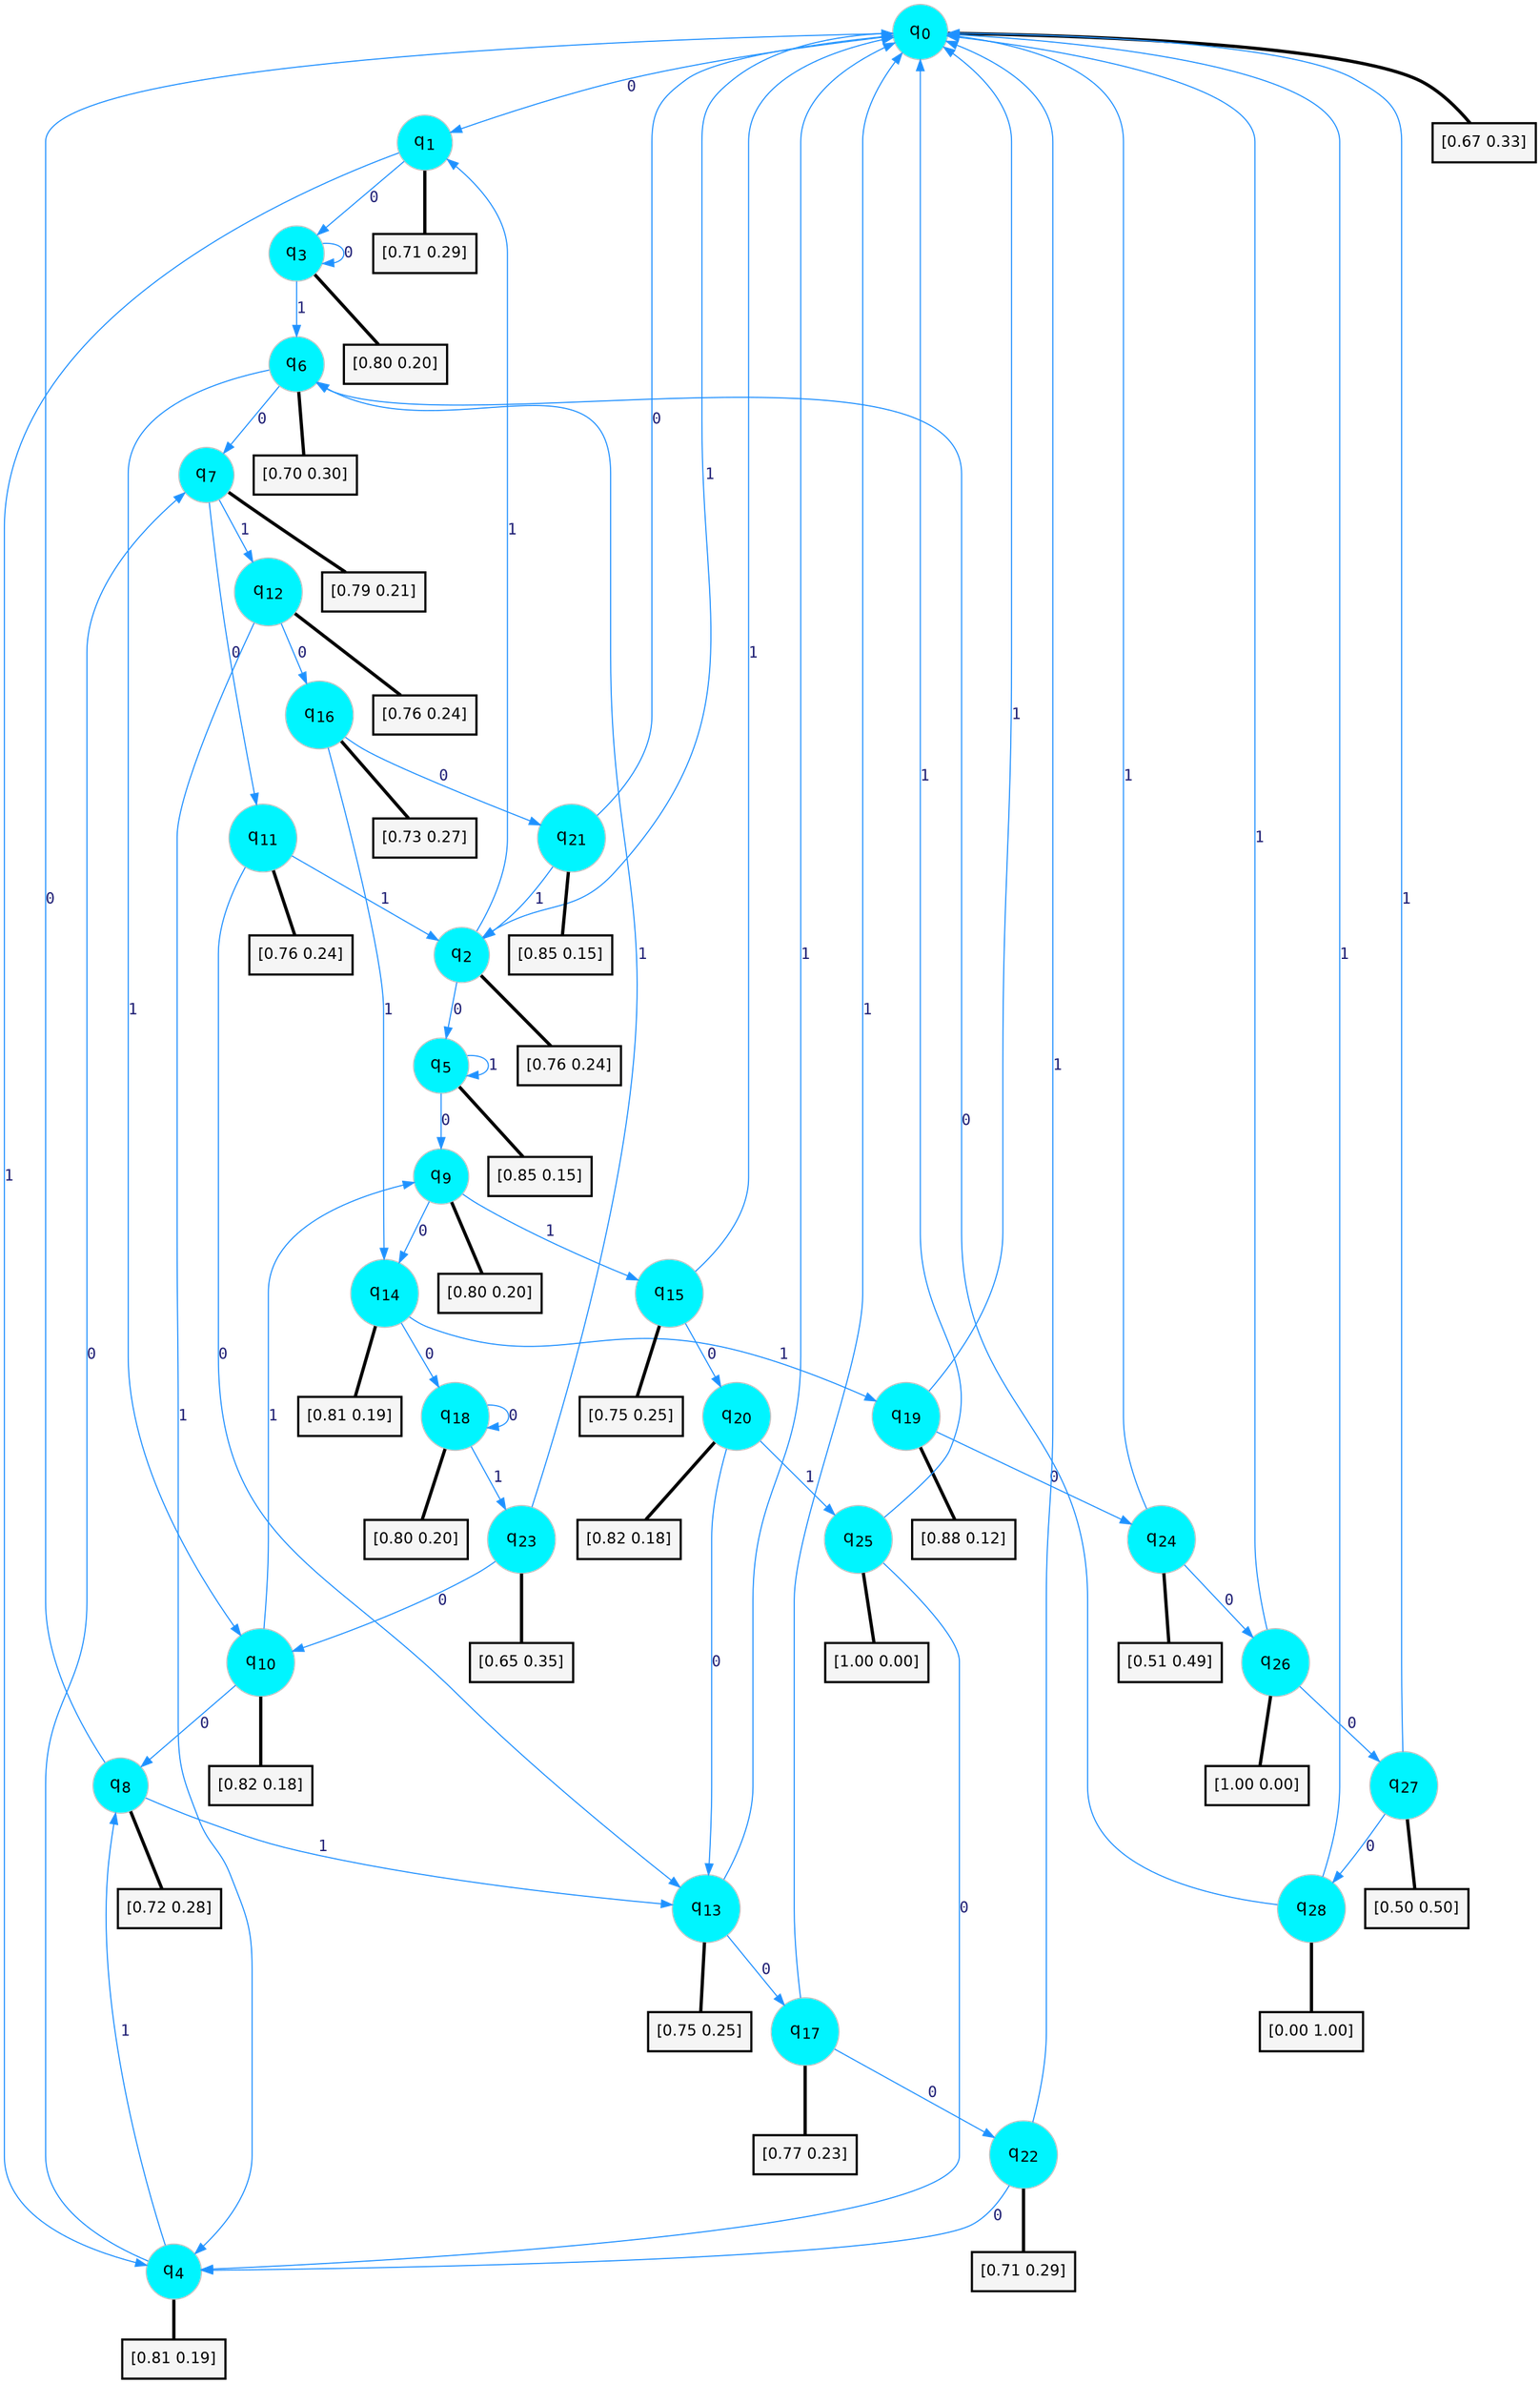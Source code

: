 digraph G {
graph [
bgcolor=transparent, dpi=300, rankdir=TD, size="40,25"];
node [
color=gray, fillcolor=turquoise1, fontcolor=black, fontname=Helvetica, fontsize=16, fontweight=bold, shape=circle, style=filled];
edge [
arrowsize=1, color=dodgerblue1, fontcolor=midnightblue, fontname=courier, fontweight=bold, penwidth=1, style=solid, weight=20];
0[label=<q<SUB>0</SUB>>];
1[label=<q<SUB>1</SUB>>];
2[label=<q<SUB>2</SUB>>];
3[label=<q<SUB>3</SUB>>];
4[label=<q<SUB>4</SUB>>];
5[label=<q<SUB>5</SUB>>];
6[label=<q<SUB>6</SUB>>];
7[label=<q<SUB>7</SUB>>];
8[label=<q<SUB>8</SUB>>];
9[label=<q<SUB>9</SUB>>];
10[label=<q<SUB>10</SUB>>];
11[label=<q<SUB>11</SUB>>];
12[label=<q<SUB>12</SUB>>];
13[label=<q<SUB>13</SUB>>];
14[label=<q<SUB>14</SUB>>];
15[label=<q<SUB>15</SUB>>];
16[label=<q<SUB>16</SUB>>];
17[label=<q<SUB>17</SUB>>];
18[label=<q<SUB>18</SUB>>];
19[label=<q<SUB>19</SUB>>];
20[label=<q<SUB>20</SUB>>];
21[label=<q<SUB>21</SUB>>];
22[label=<q<SUB>22</SUB>>];
23[label=<q<SUB>23</SUB>>];
24[label=<q<SUB>24</SUB>>];
25[label=<q<SUB>25</SUB>>];
26[label=<q<SUB>26</SUB>>];
27[label=<q<SUB>27</SUB>>];
28[label=<q<SUB>28</SUB>>];
29[label="[0.67 0.33]", shape=box,fontcolor=black, fontname=Helvetica, fontsize=14, penwidth=2, fillcolor=whitesmoke,color=black];
30[label="[0.71 0.29]", shape=box,fontcolor=black, fontname=Helvetica, fontsize=14, penwidth=2, fillcolor=whitesmoke,color=black];
31[label="[0.76 0.24]", shape=box,fontcolor=black, fontname=Helvetica, fontsize=14, penwidth=2, fillcolor=whitesmoke,color=black];
32[label="[0.80 0.20]", shape=box,fontcolor=black, fontname=Helvetica, fontsize=14, penwidth=2, fillcolor=whitesmoke,color=black];
33[label="[0.81 0.19]", shape=box,fontcolor=black, fontname=Helvetica, fontsize=14, penwidth=2, fillcolor=whitesmoke,color=black];
34[label="[0.85 0.15]", shape=box,fontcolor=black, fontname=Helvetica, fontsize=14, penwidth=2, fillcolor=whitesmoke,color=black];
35[label="[0.70 0.30]", shape=box,fontcolor=black, fontname=Helvetica, fontsize=14, penwidth=2, fillcolor=whitesmoke,color=black];
36[label="[0.79 0.21]", shape=box,fontcolor=black, fontname=Helvetica, fontsize=14, penwidth=2, fillcolor=whitesmoke,color=black];
37[label="[0.72 0.28]", shape=box,fontcolor=black, fontname=Helvetica, fontsize=14, penwidth=2, fillcolor=whitesmoke,color=black];
38[label="[0.80 0.20]", shape=box,fontcolor=black, fontname=Helvetica, fontsize=14, penwidth=2, fillcolor=whitesmoke,color=black];
39[label="[0.82 0.18]", shape=box,fontcolor=black, fontname=Helvetica, fontsize=14, penwidth=2, fillcolor=whitesmoke,color=black];
40[label="[0.76 0.24]", shape=box,fontcolor=black, fontname=Helvetica, fontsize=14, penwidth=2, fillcolor=whitesmoke,color=black];
41[label="[0.76 0.24]", shape=box,fontcolor=black, fontname=Helvetica, fontsize=14, penwidth=2, fillcolor=whitesmoke,color=black];
42[label="[0.75 0.25]", shape=box,fontcolor=black, fontname=Helvetica, fontsize=14, penwidth=2, fillcolor=whitesmoke,color=black];
43[label="[0.81 0.19]", shape=box,fontcolor=black, fontname=Helvetica, fontsize=14, penwidth=2, fillcolor=whitesmoke,color=black];
44[label="[0.75 0.25]", shape=box,fontcolor=black, fontname=Helvetica, fontsize=14, penwidth=2, fillcolor=whitesmoke,color=black];
45[label="[0.73 0.27]", shape=box,fontcolor=black, fontname=Helvetica, fontsize=14, penwidth=2, fillcolor=whitesmoke,color=black];
46[label="[0.77 0.23]", shape=box,fontcolor=black, fontname=Helvetica, fontsize=14, penwidth=2, fillcolor=whitesmoke,color=black];
47[label="[0.80 0.20]", shape=box,fontcolor=black, fontname=Helvetica, fontsize=14, penwidth=2, fillcolor=whitesmoke,color=black];
48[label="[0.88 0.12]", shape=box,fontcolor=black, fontname=Helvetica, fontsize=14, penwidth=2, fillcolor=whitesmoke,color=black];
49[label="[0.82 0.18]", shape=box,fontcolor=black, fontname=Helvetica, fontsize=14, penwidth=2, fillcolor=whitesmoke,color=black];
50[label="[0.85 0.15]", shape=box,fontcolor=black, fontname=Helvetica, fontsize=14, penwidth=2, fillcolor=whitesmoke,color=black];
51[label="[0.71 0.29]", shape=box,fontcolor=black, fontname=Helvetica, fontsize=14, penwidth=2, fillcolor=whitesmoke,color=black];
52[label="[0.65 0.35]", shape=box,fontcolor=black, fontname=Helvetica, fontsize=14, penwidth=2, fillcolor=whitesmoke,color=black];
53[label="[0.51 0.49]", shape=box,fontcolor=black, fontname=Helvetica, fontsize=14, penwidth=2, fillcolor=whitesmoke,color=black];
54[label="[1.00 0.00]", shape=box,fontcolor=black, fontname=Helvetica, fontsize=14, penwidth=2, fillcolor=whitesmoke,color=black];
55[label="[1.00 0.00]", shape=box,fontcolor=black, fontname=Helvetica, fontsize=14, penwidth=2, fillcolor=whitesmoke,color=black];
56[label="[0.50 0.50]", shape=box,fontcolor=black, fontname=Helvetica, fontsize=14, penwidth=2, fillcolor=whitesmoke,color=black];
57[label="[0.00 1.00]", shape=box,fontcolor=black, fontname=Helvetica, fontsize=14, penwidth=2, fillcolor=whitesmoke,color=black];
0->1 [label=0];
0->2 [label=1];
0->29 [arrowhead=none, penwidth=3,color=black];
1->3 [label=0];
1->4 [label=1];
1->30 [arrowhead=none, penwidth=3,color=black];
2->5 [label=0];
2->1 [label=1];
2->31 [arrowhead=none, penwidth=3,color=black];
3->3 [label=0];
3->6 [label=1];
3->32 [arrowhead=none, penwidth=3,color=black];
4->7 [label=0];
4->8 [label=1];
4->33 [arrowhead=none, penwidth=3,color=black];
5->9 [label=0];
5->5 [label=1];
5->34 [arrowhead=none, penwidth=3,color=black];
6->7 [label=0];
6->10 [label=1];
6->35 [arrowhead=none, penwidth=3,color=black];
7->11 [label=0];
7->12 [label=1];
7->36 [arrowhead=none, penwidth=3,color=black];
8->0 [label=0];
8->13 [label=1];
8->37 [arrowhead=none, penwidth=3,color=black];
9->14 [label=0];
9->15 [label=1];
9->38 [arrowhead=none, penwidth=3,color=black];
10->8 [label=0];
10->9 [label=1];
10->39 [arrowhead=none, penwidth=3,color=black];
11->13 [label=0];
11->2 [label=1];
11->40 [arrowhead=none, penwidth=3,color=black];
12->16 [label=0];
12->4 [label=1];
12->41 [arrowhead=none, penwidth=3,color=black];
13->17 [label=0];
13->0 [label=1];
13->42 [arrowhead=none, penwidth=3,color=black];
14->18 [label=0];
14->19 [label=1];
14->43 [arrowhead=none, penwidth=3,color=black];
15->20 [label=0];
15->0 [label=1];
15->44 [arrowhead=none, penwidth=3,color=black];
16->21 [label=0];
16->14 [label=1];
16->45 [arrowhead=none, penwidth=3,color=black];
17->22 [label=0];
17->0 [label=1];
17->46 [arrowhead=none, penwidth=3,color=black];
18->18 [label=0];
18->23 [label=1];
18->47 [arrowhead=none, penwidth=3,color=black];
19->24 [label=0];
19->0 [label=1];
19->48 [arrowhead=none, penwidth=3,color=black];
20->13 [label=0];
20->25 [label=1];
20->49 [arrowhead=none, penwidth=3,color=black];
21->0 [label=0];
21->2 [label=1];
21->50 [arrowhead=none, penwidth=3,color=black];
22->4 [label=0];
22->0 [label=1];
22->51 [arrowhead=none, penwidth=3,color=black];
23->10 [label=0];
23->6 [label=1];
23->52 [arrowhead=none, penwidth=3,color=black];
24->26 [label=0];
24->0 [label=1];
24->53 [arrowhead=none, penwidth=3,color=black];
25->4 [label=0];
25->0 [label=1];
25->54 [arrowhead=none, penwidth=3,color=black];
26->27 [label=0];
26->0 [label=1];
26->55 [arrowhead=none, penwidth=3,color=black];
27->28 [label=0];
27->0 [label=1];
27->56 [arrowhead=none, penwidth=3,color=black];
28->6 [label=0];
28->0 [label=1];
28->57 [arrowhead=none, penwidth=3,color=black];
}
